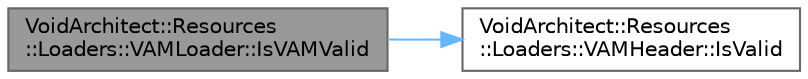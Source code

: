 digraph "VoidArchitect::Resources::Loaders::VAMLoader::IsVAMValid"
{
 // LATEX_PDF_SIZE
  bgcolor="transparent";
  edge [fontname=Helvetica,fontsize=10,labelfontname=Helvetica,labelfontsize=10];
  node [fontname=Helvetica,fontsize=10,shape=box,height=0.2,width=0.4];
  rankdir="LR";
  Node1 [id="Node000001",label="VoidArchitect::Resources\l::Loaders::VAMLoader::IsVAMValid",height=0.2,width=0.4,color="gray40", fillcolor="grey60", style="filled", fontcolor="black",tooltip=" "];
  Node1 -> Node2 [id="edge1_Node000001_Node000002",color="steelblue1",style="solid",tooltip=" "];
  Node2 [id="Node000002",label="VoidArchitect::Resources\l::Loaders::VAMHeader::IsValid",height=0.2,width=0.4,color="grey40", fillcolor="white", style="filled",URL="$struct_void_architect_1_1_resources_1_1_loaders_1_1_v_a_m_header.html#ad11789bc91ea6c40162909b57ea287ce",tooltip=" "];
}
